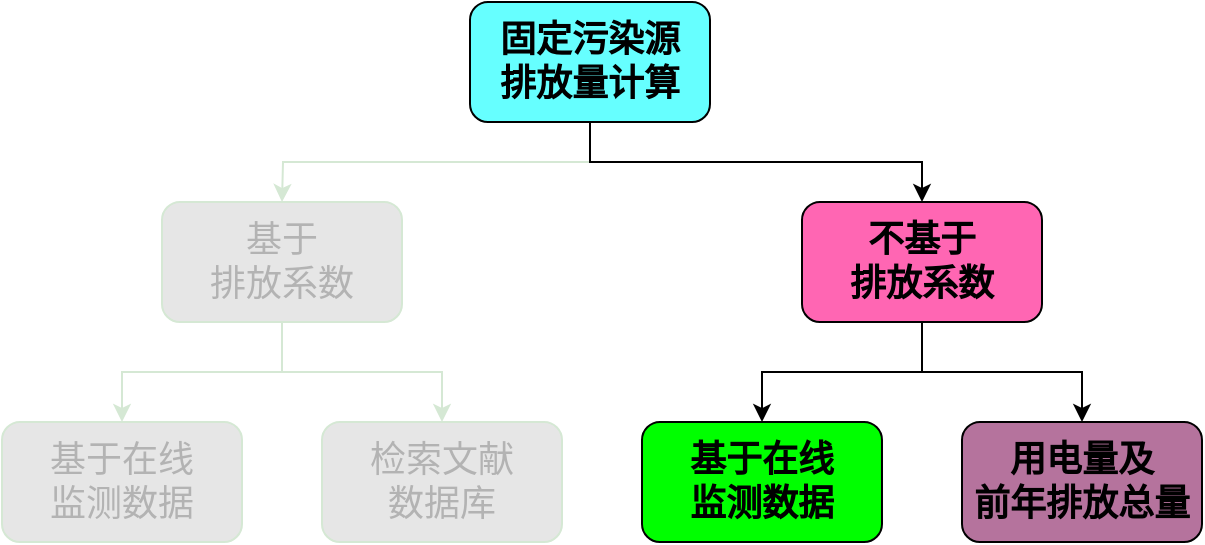<mxfile version="13.10.2" type="github">
  <diagram id="qdDALh3xGbTS9kaBeQjg" name="Page-1">
    <mxGraphModel dx="868" dy="425" grid="1" gridSize="10" guides="1" tooltips="1" connect="1" arrows="1" fold="1" page="1" pageScale="1" pageWidth="1169" pageHeight="827" math="0" shadow="0">
      <root>
        <mxCell id="0" />
        <mxCell id="1" parent="0" />
        <mxCell id="Wu3IxM2YiDaM1ognSNvo-1" style="edgeStyle=orthogonalEdgeStyle;rounded=0;orthogonalLoop=1;jettySize=auto;html=1;exitX=0.5;exitY=1;exitDx=0;exitDy=0;strokeColor=#D5E8D4;" edge="1" parent="1" source="Wu3IxM2YiDaM1ognSNvo-3">
          <mxGeometry relative="1" as="geometry">
            <mxPoint x="260" y="170" as="targetPoint" />
          </mxGeometry>
        </mxCell>
        <mxCell id="Wu3IxM2YiDaM1ognSNvo-2" style="edgeStyle=orthogonalEdgeStyle;rounded=0;orthogonalLoop=1;jettySize=auto;html=1;exitX=0.5;exitY=1;exitDx=0;exitDy=0;" edge="1" parent="1" source="Wu3IxM2YiDaM1ognSNvo-3" target="Wu3IxM2YiDaM1ognSNvo-6">
          <mxGeometry relative="1" as="geometry" />
        </mxCell>
        <mxCell id="Wu3IxM2YiDaM1ognSNvo-3" value="&lt;font style=&quot;font-size: 18px&quot;&gt;&lt;b&gt;固定污染源&lt;br&gt;排放量计算&lt;/b&gt;&lt;/font&gt;" style="rounded=1;whiteSpace=wrap;html=1;fillColor=#66FFFF;" vertex="1" parent="1">
          <mxGeometry x="354" y="70" width="120" height="60" as="geometry" />
        </mxCell>
        <mxCell id="Wu3IxM2YiDaM1ognSNvo-4" style="edgeStyle=orthogonalEdgeStyle;rounded=0;orthogonalLoop=1;jettySize=auto;html=1;exitX=0.5;exitY=1;exitDx=0;exitDy=0;entryX=0.5;entryY=0;entryDx=0;entryDy=0;" edge="1" parent="1" source="Wu3IxM2YiDaM1ognSNvo-6" target="Wu3IxM2YiDaM1ognSNvo-10">
          <mxGeometry relative="1" as="geometry" />
        </mxCell>
        <mxCell id="Wu3IxM2YiDaM1ognSNvo-5" style="edgeStyle=orthogonalEdgeStyle;rounded=0;orthogonalLoop=1;jettySize=auto;html=1;exitX=0.5;exitY=1;exitDx=0;exitDy=0;entryX=0.5;entryY=0;entryDx=0;entryDy=0;" edge="1" parent="1" source="Wu3IxM2YiDaM1ognSNvo-6" target="Wu3IxM2YiDaM1ognSNvo-11">
          <mxGeometry relative="1" as="geometry" />
        </mxCell>
        <mxCell id="Wu3IxM2YiDaM1ognSNvo-6" value="&lt;font style=&quot;font-size: 18px&quot;&gt;&lt;b&gt;不基于&lt;br&gt;排放系数&lt;/b&gt;&lt;/font&gt;" style="rounded=1;whiteSpace=wrap;html=1;fillColor=#FF66B3;" vertex="1" parent="1">
          <mxGeometry x="520" y="170" width="120" height="60" as="geometry" />
        </mxCell>
        <mxCell id="Wu3IxM2YiDaM1ognSNvo-10" value="&lt;font style=&quot;font-size: 18px&quot;&gt;&lt;b&gt;基于在线&lt;br&gt;监测数据&lt;/b&gt;&lt;/font&gt;" style="rounded=1;whiteSpace=wrap;html=1;fillColor=#00FF00;" vertex="1" parent="1">
          <mxGeometry x="440" y="280" width="120" height="60" as="geometry" />
        </mxCell>
        <mxCell id="Wu3IxM2YiDaM1ognSNvo-11" value="&lt;span style=&quot;font-size: 18px&quot;&gt;&lt;b&gt;用电量及&lt;br&gt;前年排放总量&lt;/b&gt;&lt;/span&gt;" style="rounded=1;whiteSpace=wrap;html=1;fillColor=#B5739D;" vertex="1" parent="1">
          <mxGeometry x="600" y="280" width="120" height="60" as="geometry" />
        </mxCell>
        <mxCell id="Wu3IxM2YiDaM1ognSNvo-17" style="edgeStyle=orthogonalEdgeStyle;rounded=0;orthogonalLoop=1;jettySize=auto;html=1;exitX=0.5;exitY=1;exitDx=0;exitDy=0;entryX=0.5;entryY=0;entryDx=0;entryDy=0;strokeColor=#D5E8D4;fillColor=#E6E6E6;" edge="1" parent="1" source="Wu3IxM2YiDaM1ognSNvo-14" target="Wu3IxM2YiDaM1ognSNvo-15">
          <mxGeometry relative="1" as="geometry" />
        </mxCell>
        <mxCell id="Wu3IxM2YiDaM1ognSNvo-18" style="edgeStyle=orthogonalEdgeStyle;rounded=0;orthogonalLoop=1;jettySize=auto;html=1;exitX=0.5;exitY=1;exitDx=0;exitDy=0;entryX=0.5;entryY=0;entryDx=0;entryDy=0;strokeColor=#D5E8D4;fillColor=#E6E6E6;" edge="1" parent="1" source="Wu3IxM2YiDaM1ognSNvo-14" target="Wu3IxM2YiDaM1ognSNvo-16">
          <mxGeometry relative="1" as="geometry" />
        </mxCell>
        <mxCell id="Wu3IxM2YiDaM1ognSNvo-14" value="&lt;font style=&quot;font-size: 18px ; background-color: rgb(230 , 230 , 230)&quot; color=&quot;#b3b3b3&quot;&gt;基于&lt;br&gt;排放系数&lt;/font&gt;" style="rounded=1;whiteSpace=wrap;html=1;strokeColor=#D5E8D4;fillColor=#E6E6E6;" vertex="1" parent="1">
          <mxGeometry x="200" y="170" width="120" height="60" as="geometry" />
        </mxCell>
        <mxCell id="Wu3IxM2YiDaM1ognSNvo-15" value="&lt;font color=&quot;#b3b3b3&quot;&gt;&lt;span style=&quot;font-size: 18px ; background-color: rgb(230 , 230 , 230)&quot;&gt;检索文献&lt;br&gt;数据库&lt;/span&gt;&lt;/font&gt;" style="rounded=1;whiteSpace=wrap;html=1;strokeColor=#D5E8D4;fillColor=#E6E6E6;" vertex="1" parent="1">
          <mxGeometry x="280" y="280" width="120" height="60" as="geometry" />
        </mxCell>
        <mxCell id="Wu3IxM2YiDaM1ognSNvo-16" value="&lt;font color=&quot;#b3b3b3&quot;&gt;&lt;span style=&quot;font-size: 18px ; background-color: rgb(230 , 230 , 230)&quot;&gt;基于在线&lt;br&gt;监测数据&lt;/span&gt;&lt;/font&gt;" style="rounded=1;whiteSpace=wrap;html=1;strokeColor=#D5E8D4;fillColor=#E6E6E6;" vertex="1" parent="1">
          <mxGeometry x="120" y="280" width="120" height="60" as="geometry" />
        </mxCell>
      </root>
    </mxGraphModel>
  </diagram>
</mxfile>
